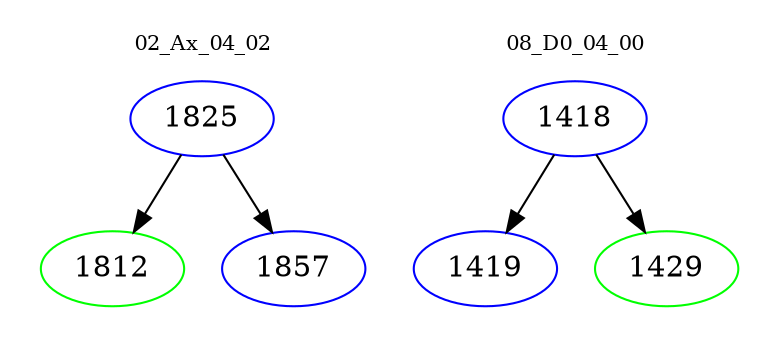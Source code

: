 digraph{
subgraph cluster_0 {
color = white
label = "02_Ax_04_02";
fontsize=10;
T0_1825 [label="1825", color="blue"]
T0_1825 -> T0_1812 [color="black"]
T0_1812 [label="1812", color="green"]
T0_1825 -> T0_1857 [color="black"]
T0_1857 [label="1857", color="blue"]
}
subgraph cluster_1 {
color = white
label = "08_D0_04_00";
fontsize=10;
T1_1418 [label="1418", color="blue"]
T1_1418 -> T1_1419 [color="black"]
T1_1419 [label="1419", color="blue"]
T1_1418 -> T1_1429 [color="black"]
T1_1429 [label="1429", color="green"]
}
}
